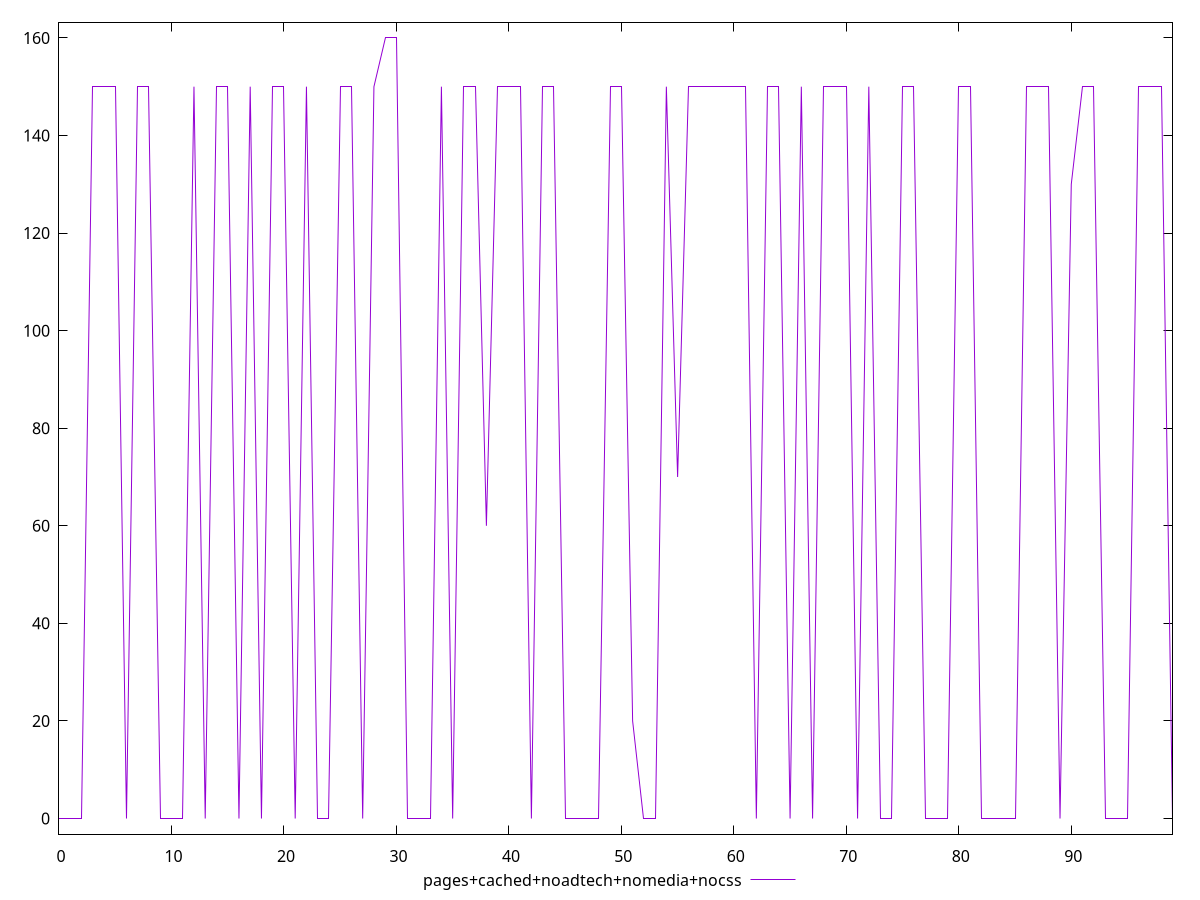 reset

$pagesCachedNoadtechNomediaNocss <<EOF
0 0
1 0
2 0
3 150
4 150
5 150
6 0
7 150
8 150
9 0
10 0
11 0
12 150
13 0
14 150
15 150
16 0
17 150
18 0
19 150
20 150
21 0
22 150
23 0
24 0
25 150
26 150
27 0
28 150
29 160
30 160
31 0
32 0
33 0
34 150
35 0
36 150
37 150
38 60
39 150
40 150
41 150
42 0
43 150
44 150
45 0
46 0
47 0
48 0
49 150
50 150
51 20
52 0
53 0
54 150
55 70
56 150
57 150
58 150
59 150
60 150
61 150
62 0
63 150
64 150
65 0
66 150
67 0
68 150
69 150
70 150
71 0
72 150
73 0
74 0
75 150
76 150
77 0
78 0
79 0
80 150
81 150
82 0
83 0
84 0
85 0
86 150
87 150
88 150
89 0
90 130
91 150
92 150
93 0
94 0
95 0
96 150
97 150
98 150
99 0
EOF

set key outside below
set xrange [0:99]
set yrange [-3.2:163.2]
set trange [-3.2:163.2]
set terminal svg size 640, 500 enhanced background rgb 'white'
set output "report_00015_2021-02-09T16-11-33.973Z/unminified-javascript/comparison/line/4_vs_5.svg"

plot $pagesCachedNoadtechNomediaNocss title "pages+cached+noadtech+nomedia+nocss" with line

reset
